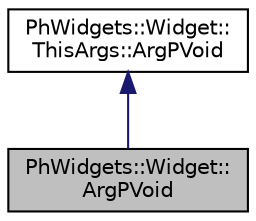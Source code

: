 digraph "PhWidgets::Widget::ArgPVoid"
{
  edge [fontname="Helvetica",fontsize="10",labelfontname="Helvetica",labelfontsize="10"];
  node [fontname="Helvetica",fontsize="10",shape=record];
  Node14 [label="PhWidgets::Widget::\lArgPVoid",height=0.2,width=0.4,color="black", fillcolor="grey75", style="filled", fontcolor="black"];
  Node15 -> Node14 [dir="back",color="midnightblue",fontsize="10",style="solid",fontname="Helvetica"];
  Node15 [label="PhWidgets::Widget::\lThisArgs::ArgPVoid",height=0.2,width=0.4,color="black", fillcolor="white", style="filled",URL="$struct_ph_widgets_1_1_widget_1_1_this_args_1_1_arg_p_void.html"];
}
